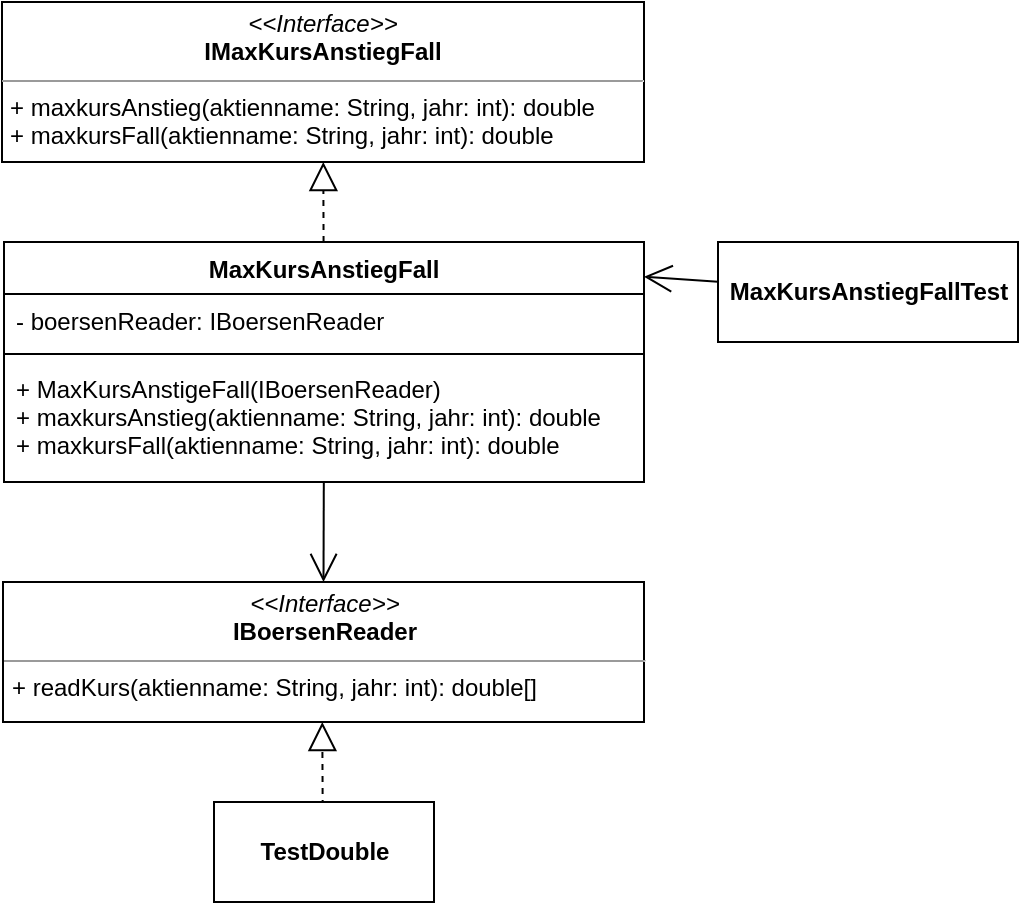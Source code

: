 <mxfile version="12.9.13" type="device"><diagram id="5zcJm1hCcy2gOW4LXAw3" name="Page-1"><mxGraphModel dx="674" dy="565" grid="1" gridSize="10" guides="1" tooltips="1" connect="1" arrows="1" fold="1" page="1" pageScale="1" pageWidth="827" pageHeight="1169" math="0" shadow="0"><root><mxCell id="0"/><mxCell id="1" parent="0"/><mxCell id="ySrU-qtF9ECYZ5yfLgaa-5" value="&lt;p style=&quot;margin: 0px ; margin-top: 4px ; text-align: center&quot;&gt;&lt;i&gt;&amp;lt;&amp;lt;Interface&amp;gt;&amp;gt;&lt;/i&gt;&lt;br&gt;&lt;b&gt;IMaxKursAnstiegFall&lt;/b&gt;&lt;/p&gt;&lt;hr size=&quot;1&quot;&gt;&lt;p style=&quot;margin: 0px ; margin-left: 4px&quot;&gt;+ maxkursAnstieg(aktienname: String, jahr: int): double&lt;br&gt;+ maxkursFall(aktienname: String, jahr: int): double&lt;br&gt;&lt;/p&gt;" style="verticalAlign=top;align=left;overflow=fill;fontSize=12;fontFamily=Helvetica;html=1;" vertex="1" parent="1"><mxGeometry x="319" y="180" width="321" height="80" as="geometry"/></mxCell><mxCell id="ySrU-qtF9ECYZ5yfLgaa-6" value="" style="endArrow=block;dashed=1;endFill=0;endSize=12;html=1;" edge="1" parent="1" source="ySrU-qtF9ECYZ5yfLgaa-1" target="ySrU-qtF9ECYZ5yfLgaa-5"><mxGeometry width="160" relative="1" as="geometry"><mxPoint x="400" y="440" as="sourcePoint"/><mxPoint x="560" y="440" as="targetPoint"/></mxGeometry></mxCell><mxCell id="ySrU-qtF9ECYZ5yfLgaa-7" value="&lt;p style=&quot;margin: 0px ; margin-top: 4px ; text-align: center&quot;&gt;&lt;i&gt;&amp;lt;&amp;lt;Interface&amp;gt;&amp;gt;&lt;/i&gt;&lt;br&gt;&lt;b&gt;IBoersenReader&lt;/b&gt;&lt;/p&gt;&lt;hr size=&quot;1&quot;&gt;&lt;p style=&quot;margin: 0px ; margin-left: 4px&quot;&gt;+ readKurs(aktienname: String, jahr: int): double[]&lt;br&gt;&lt;/p&gt;" style="verticalAlign=top;align=left;overflow=fill;fontSize=12;fontFamily=Helvetica;html=1;" vertex="1" parent="1"><mxGeometry x="319.5" y="470" width="320.5" height="70" as="geometry"/></mxCell><mxCell id="ySrU-qtF9ECYZ5yfLgaa-8" value="" style="endArrow=open;endFill=1;endSize=12;html=1;entryX=0.5;entryY=0;entryDx=0;entryDy=0;" edge="1" parent="1" source="ySrU-qtF9ECYZ5yfLgaa-4" target="ySrU-qtF9ECYZ5yfLgaa-7"><mxGeometry width="160" relative="1" as="geometry"><mxPoint x="400" y="440" as="sourcePoint"/><mxPoint x="560" y="440" as="targetPoint"/></mxGeometry></mxCell><mxCell id="ySrU-qtF9ECYZ5yfLgaa-10" value="" style="endArrow=block;dashed=1;endFill=0;endSize=12;html=1;" edge="1" parent="1"><mxGeometry width="160" relative="1" as="geometry"><mxPoint x="479.42" y="600" as="sourcePoint"/><mxPoint x="479.14" y="540" as="targetPoint"/></mxGeometry></mxCell><mxCell id="ySrU-qtF9ECYZ5yfLgaa-16" value="&lt;b&gt;TestDouble&lt;/b&gt;" style="html=1;" vertex="1" parent="1"><mxGeometry x="425" y="580" width="110" height="50" as="geometry"/></mxCell><mxCell id="ySrU-qtF9ECYZ5yfLgaa-17" value="" style="endArrow=open;endFill=1;endSize=12;html=1;entryX=1;entryY=0.145;entryDx=0;entryDy=0;entryPerimeter=0;" edge="1" parent="1" source="ySrU-qtF9ECYZ5yfLgaa-22" target="ySrU-qtF9ECYZ5yfLgaa-1"><mxGeometry width="160" relative="1" as="geometry"><mxPoint x="636.5" y="312.5" as="sourcePoint"/><mxPoint x="706.0" y="430" as="targetPoint"/></mxGeometry></mxCell><mxCell id="ySrU-qtF9ECYZ5yfLgaa-22" value="&lt;span style=&quot;font-weight: 700&quot;&gt;MaxKursAnstiegFallTest&lt;/span&gt;" style="html=1;" vertex="1" parent="1"><mxGeometry x="677" y="300" width="150" height="50" as="geometry"/></mxCell><mxCell id="ySrU-qtF9ECYZ5yfLgaa-1" value="MaxKursAnstiegFall" style="swimlane;fontStyle=1;align=center;verticalAlign=top;childLayout=stackLayout;horizontal=1;startSize=26;horizontalStack=0;resizeParent=1;resizeParentMax=0;resizeLast=0;collapsible=1;marginBottom=0;" vertex="1" parent="1"><mxGeometry x="320" y="300" width="320" height="120" as="geometry"/></mxCell><mxCell id="ySrU-qtF9ECYZ5yfLgaa-2" value="- boersenReader: IBoersenReader" style="text;strokeColor=none;fillColor=none;align=left;verticalAlign=top;spacingLeft=4;spacingRight=4;overflow=hidden;rotatable=0;points=[[0,0.5],[1,0.5]];portConstraint=eastwest;" vertex="1" parent="ySrU-qtF9ECYZ5yfLgaa-1"><mxGeometry y="26" width="320" height="26" as="geometry"/></mxCell><mxCell id="ySrU-qtF9ECYZ5yfLgaa-3" value="" style="line;strokeWidth=1;fillColor=none;align=left;verticalAlign=middle;spacingTop=-1;spacingLeft=3;spacingRight=3;rotatable=0;labelPosition=right;points=[];portConstraint=eastwest;" vertex="1" parent="ySrU-qtF9ECYZ5yfLgaa-1"><mxGeometry y="52" width="320" height="8" as="geometry"/></mxCell><mxCell id="ySrU-qtF9ECYZ5yfLgaa-4" value="+ MaxKursAnstigeFall(IBoersenReader)&#10;+ maxkursAnstieg(aktienname: String, jahr: int): double&#10;+ maxkursFall(aktienname: String, jahr: int): double" style="text;strokeColor=none;fillColor=none;align=left;verticalAlign=top;spacingLeft=4;spacingRight=4;overflow=hidden;rotatable=0;points=[[0,0.5],[1,0.5]];portConstraint=eastwest;" vertex="1" parent="ySrU-qtF9ECYZ5yfLgaa-1"><mxGeometry y="60" width="320" height="60" as="geometry"/></mxCell></root></mxGraphModel></diagram></mxfile>
